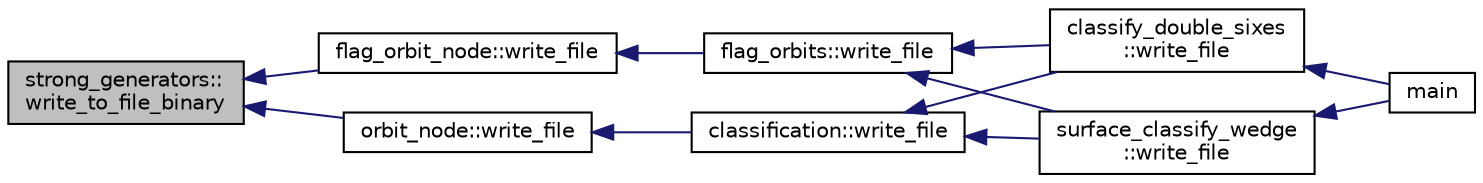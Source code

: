 digraph "strong_generators::write_to_file_binary"
{
  edge [fontname="Helvetica",fontsize="10",labelfontname="Helvetica",labelfontsize="10"];
  node [fontname="Helvetica",fontsize="10",shape=record];
  rankdir="LR";
  Node5524 [label="strong_generators::\lwrite_to_file_binary",height=0.2,width=0.4,color="black", fillcolor="grey75", style="filled", fontcolor="black"];
  Node5524 -> Node5525 [dir="back",color="midnightblue",fontsize="10",style="solid",fontname="Helvetica"];
  Node5525 [label="flag_orbit_node::write_file",height=0.2,width=0.4,color="black", fillcolor="white", style="filled",URL="$df/dd1/classflag__orbit__node.html#a7d66eaacd4ca6b238ad0fe7d58886112"];
  Node5525 -> Node5526 [dir="back",color="midnightblue",fontsize="10",style="solid",fontname="Helvetica"];
  Node5526 [label="flag_orbits::write_file",height=0.2,width=0.4,color="black", fillcolor="white", style="filled",URL="$d4/d77/classflag__orbits.html#ab78ccdf1556f304c033dda914a6b381b"];
  Node5526 -> Node5527 [dir="back",color="midnightblue",fontsize="10",style="solid",fontname="Helvetica"];
  Node5527 [label="classify_double_sixes\l::write_file",height=0.2,width=0.4,color="black", fillcolor="white", style="filled",URL="$dd/d23/classclassify__double__sixes.html#ac247ac1d951d9c2d11b7e0356a96c8cc"];
  Node5527 -> Node5528 [dir="back",color="midnightblue",fontsize="10",style="solid",fontname="Helvetica"];
  Node5528 [label="main",height=0.2,width=0.4,color="black", fillcolor="white", style="filled",URL="$df/df8/surface__classify_8_c.html#a217dbf8b442f20279ea00b898af96f52"];
  Node5526 -> Node5529 [dir="back",color="midnightblue",fontsize="10",style="solid",fontname="Helvetica"];
  Node5529 [label="surface_classify_wedge\l::write_file",height=0.2,width=0.4,color="black", fillcolor="white", style="filled",URL="$d7/d5c/classsurface__classify__wedge.html#ad159c83c84f17e92c52fafeea5e57ce4"];
  Node5529 -> Node5528 [dir="back",color="midnightblue",fontsize="10",style="solid",fontname="Helvetica"];
  Node5524 -> Node5530 [dir="back",color="midnightblue",fontsize="10",style="solid",fontname="Helvetica"];
  Node5530 [label="orbit_node::write_file",height=0.2,width=0.4,color="black", fillcolor="white", style="filled",URL="$de/df0/classorbit__node.html#a4ce61fe0a32a2fc5768effc348a84b1e"];
  Node5530 -> Node5531 [dir="back",color="midnightblue",fontsize="10",style="solid",fontname="Helvetica"];
  Node5531 [label="classification::write_file",height=0.2,width=0.4,color="black", fillcolor="white", style="filled",URL="$d0/dff/classclassification.html#ad1054483a58da9a4046e951a06da4d01"];
  Node5531 -> Node5527 [dir="back",color="midnightblue",fontsize="10",style="solid",fontname="Helvetica"];
  Node5531 -> Node5529 [dir="back",color="midnightblue",fontsize="10",style="solid",fontname="Helvetica"];
}
